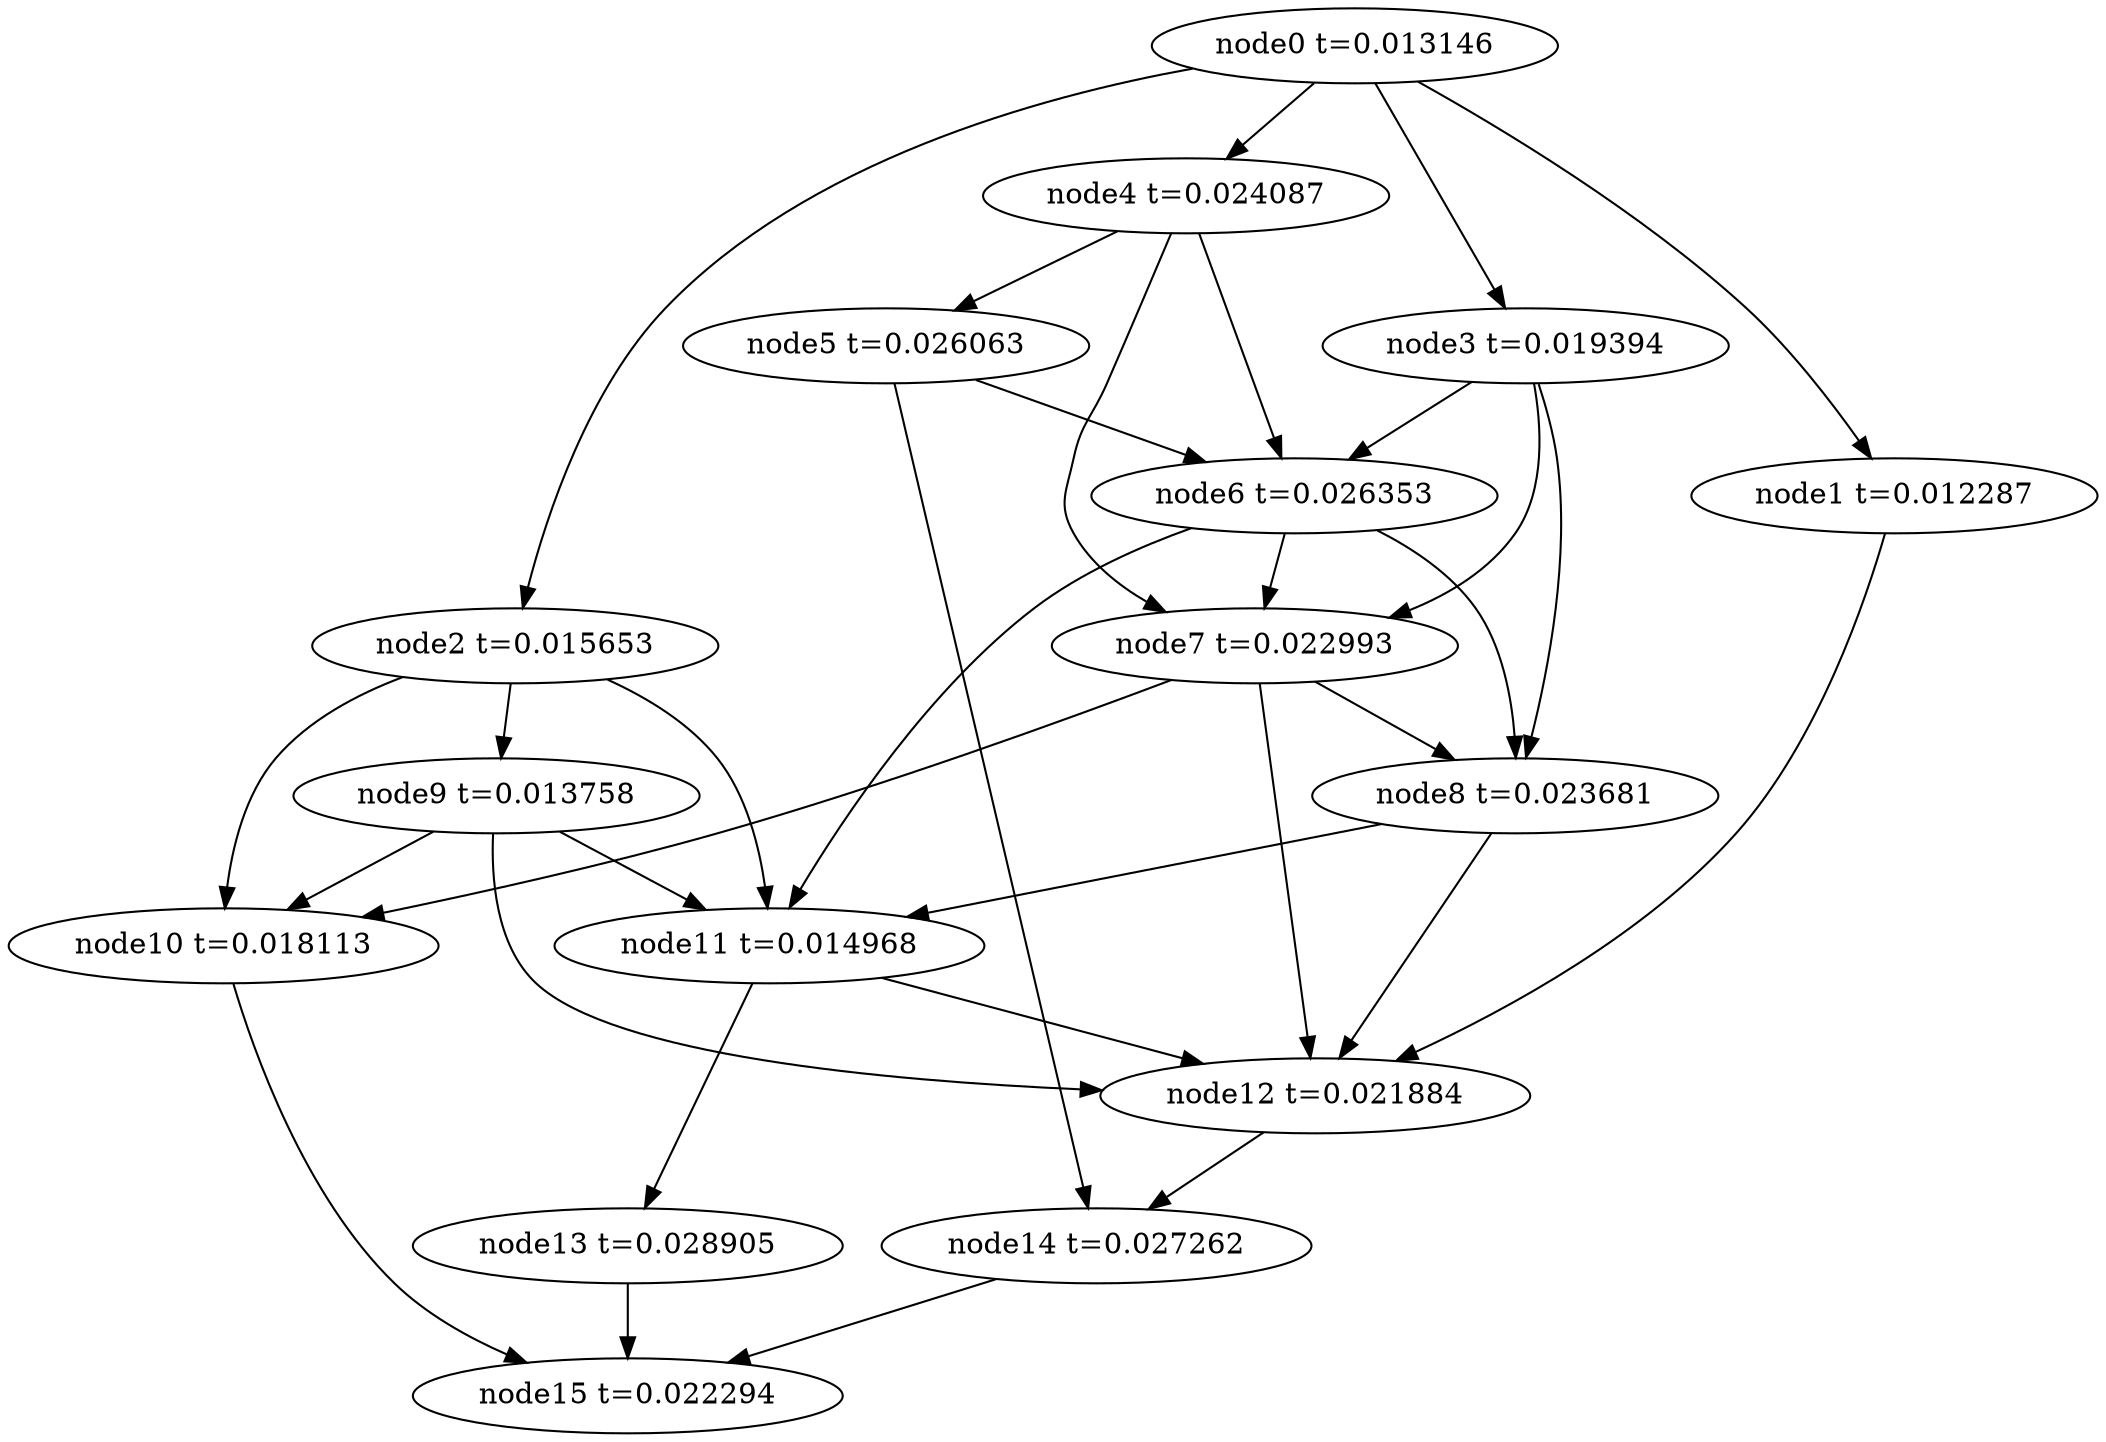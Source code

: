 digraph g{
	node15[label="node15 t=0.022294"]
	node14 -> node15
	node14[label="node14 t=0.027262"];
	node13 -> node15
	node13[label="node13 t=0.028905"];
	node12 -> node14
	node12[label="node12 t=0.021884"];
	node11 -> node13
	node11 -> node12
	node11[label="node11 t=0.014968"];
	node10 -> node15
	node10[label="node10 t=0.018113"];
	node9 -> node12
	node9 -> node11
	node9 -> node10
	node9[label="node9 t=0.013758"];
	node8 -> node12
	node8 -> node11
	node8[label="node8 t=0.023681"];
	node7 -> node12
	node7 -> node10
	node7 -> node8
	node7[label="node7 t=0.022993"];
	node6 -> node11
	node6 -> node8
	node6 -> node7
	node6[label="node6 t=0.026353"];
	node5 -> node14
	node5 -> node6
	node5[label="node5 t=0.026063"];
	node4 -> node7
	node4 -> node6
	node4 -> node5
	node4[label="node4 t=0.024087"];
	node3 -> node8
	node3 -> node7
	node3 -> node6
	node3[label="node3 t=0.019394"];
	node2 -> node11
	node2 -> node10
	node2 -> node9
	node2[label="node2 t=0.015653"];
	node1 -> node12
	node1[label="node1 t=0.012287"];
	node0 -> node4
	node0 -> node3
	node0 -> node2
	node0 -> node1
	node0[label="node0 t=0.013146"];
}
